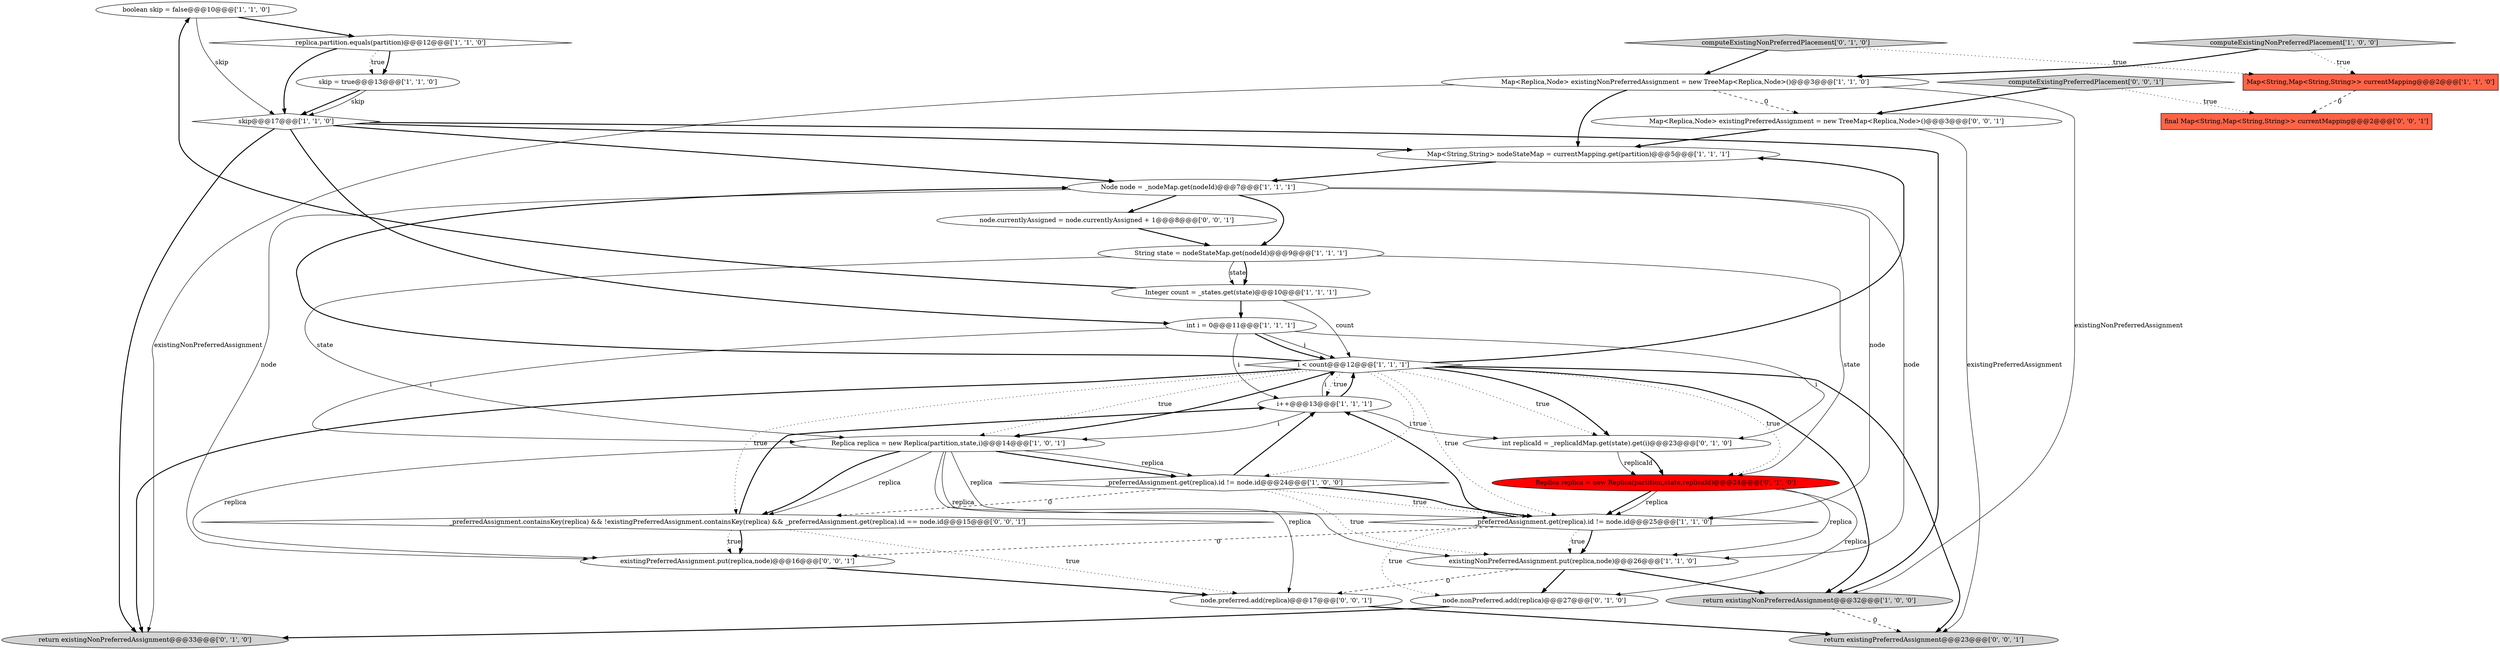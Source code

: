 digraph {
2 [style = filled, label = "boolean skip = false@@@10@@@['1', '1', '0']", fillcolor = white, shape = ellipse image = "AAA0AAABBB1BBB"];
15 [style = filled, label = "i++@@@13@@@['1', '1', '1']", fillcolor = white, shape = ellipse image = "AAA0AAABBB1BBB"];
20 [style = filled, label = "int replicaId = _replicaIdMap.get(state).get(i)@@@23@@@['0', '1', '0']", fillcolor = white, shape = ellipse image = "AAA0AAABBB2BBB"];
27 [style = filled, label = "_preferredAssignment.containsKey(replica) && !existingPreferredAssignment.containsKey(replica) && _preferredAssignment.get(replica).id == node.id@@@15@@@['0', '0', '1']", fillcolor = white, shape = diamond image = "AAA0AAABBB3BBB"];
3 [style = filled, label = "_preferredAssignment.get(replica).id != node.id@@@24@@@['1', '0', '0']", fillcolor = white, shape = diamond image = "AAA0AAABBB1BBB"];
7 [style = filled, label = "Integer count = _states.get(state)@@@10@@@['1', '1', '1']", fillcolor = white, shape = ellipse image = "AAA0AAABBB1BBB"];
25 [style = filled, label = "node.preferred.add(replica)@@@17@@@['0', '0', '1']", fillcolor = white, shape = ellipse image = "AAA0AAABBB3BBB"];
12 [style = filled, label = "Map<String,Map<String,String>> currentMapping@@@2@@@['1', '1', '0']", fillcolor = tomato, shape = box image = "AAA0AAABBB1BBB"];
1 [style = filled, label = "Map<String,String> nodeStateMap = currentMapping.get(partition)@@@5@@@['1', '1', '1']", fillcolor = white, shape = ellipse image = "AAA0AAABBB1BBB"];
9 [style = filled, label = "skip@@@17@@@['1', '1', '0']", fillcolor = white, shape = diamond image = "AAA0AAABBB1BBB"];
26 [style = filled, label = "return existingPreferredAssignment@@@23@@@['0', '0', '1']", fillcolor = lightgray, shape = ellipse image = "AAA0AAABBB3BBB"];
18 [style = filled, label = "replica.partition.equals(partition)@@@12@@@['1', '1', '0']", fillcolor = white, shape = diamond image = "AAA0AAABBB1BBB"];
19 [style = filled, label = "node.nonPreferred.add(replica)@@@27@@@['0', '1', '0']", fillcolor = white, shape = ellipse image = "AAA0AAABBB2BBB"];
0 [style = filled, label = "int i = 0@@@11@@@['1', '1', '1']", fillcolor = white, shape = ellipse image = "AAA0AAABBB1BBB"];
21 [style = filled, label = "Replica replica = new Replica(partition,state,replicaId)@@@24@@@['0', '1', '0']", fillcolor = red, shape = ellipse image = "AAA1AAABBB2BBB"];
31 [style = filled, label = "node.currentlyAssigned = node.currentlyAssigned + 1@@@8@@@['0', '0', '1']", fillcolor = white, shape = ellipse image = "AAA0AAABBB3BBB"];
4 [style = filled, label = "skip = true@@@13@@@['1', '1', '0']", fillcolor = white, shape = ellipse image = "AAA0AAABBB1BBB"];
29 [style = filled, label = "Map<Replica,Node> existingPreferredAssignment = new TreeMap<Replica,Node>()@@@3@@@['0', '0', '1']", fillcolor = white, shape = ellipse image = "AAA0AAABBB3BBB"];
10 [style = filled, label = "i < count@@@12@@@['1', '1', '1']", fillcolor = white, shape = diamond image = "AAA0AAABBB1BBB"];
28 [style = filled, label = "final Map<String,Map<String,String>> currentMapping@@@2@@@['0', '0', '1']", fillcolor = tomato, shape = box image = "AAA0AAABBB3BBB"];
13 [style = filled, label = "String state = nodeStateMap.get(nodeId)@@@9@@@['1', '1', '1']", fillcolor = white, shape = ellipse image = "AAA0AAABBB1BBB"];
11 [style = filled, label = "computeExistingNonPreferredPlacement['1', '0', '0']", fillcolor = lightgray, shape = diamond image = "AAA0AAABBB1BBB"];
22 [style = filled, label = "computeExistingNonPreferredPlacement['0', '1', '0']", fillcolor = lightgray, shape = diamond image = "AAA0AAABBB2BBB"];
24 [style = filled, label = "existingPreferredAssignment.put(replica,node)@@@16@@@['0', '0', '1']", fillcolor = white, shape = ellipse image = "AAA0AAABBB3BBB"];
17 [style = filled, label = "Map<Replica,Node> existingNonPreferredAssignment = new TreeMap<Replica,Node>()@@@3@@@['1', '1', '0']", fillcolor = white, shape = ellipse image = "AAA0AAABBB1BBB"];
23 [style = filled, label = "return existingNonPreferredAssignment@@@33@@@['0', '1', '0']", fillcolor = lightgray, shape = ellipse image = "AAA0AAABBB2BBB"];
8 [style = filled, label = "existingNonPreferredAssignment.put(replica,node)@@@26@@@['1', '1', '0']", fillcolor = white, shape = ellipse image = "AAA0AAABBB1BBB"];
6 [style = filled, label = "return existingNonPreferredAssignment@@@32@@@['1', '0', '0']", fillcolor = lightgray, shape = ellipse image = "AAA0AAABBB1BBB"];
16 [style = filled, label = "Replica replica = new Replica(partition,state,i)@@@14@@@['1', '0', '1']", fillcolor = white, shape = ellipse image = "AAA0AAABBB1BBB"];
14 [style = filled, label = "_preferredAssignment.get(replica).id != node.id@@@25@@@['1', '1', '0']", fillcolor = white, shape = diamond image = "AAA0AAABBB1BBB"];
30 [style = filled, label = "computeExistingPreferredPlacement['0', '0', '1']", fillcolor = lightgray, shape = diamond image = "AAA0AAABBB3BBB"];
5 [style = filled, label = "Node node = _nodeMap.get(nodeId)@@@7@@@['1', '1', '1']", fillcolor = white, shape = ellipse image = "AAA0AAABBB1BBB"];
1->5 [style = bold, label=""];
14->24 [style = dashed, label="0"];
15->10 [style = bold, label=""];
14->19 [style = dotted, label="true"];
11->12 [style = dotted, label="true"];
10->3 [style = dotted, label="true"];
8->6 [style = bold, label=""];
30->29 [style = bold, label=""];
27->15 [style = bold, label=""];
9->6 [style = bold, label=""];
17->6 [style = solid, label="existingNonPreferredAssignment"];
13->16 [style = solid, label="state"];
21->8 [style = solid, label="replica"];
10->20 [style = dotted, label="true"];
6->26 [style = dashed, label="0"];
15->16 [style = solid, label="i"];
9->5 [style = bold, label=""];
8->25 [style = dashed, label="0"];
16->3 [style = solid, label="replica"];
29->1 [style = bold, label=""];
10->16 [style = dotted, label="true"];
15->10 [style = solid, label="i"];
16->3 [style = bold, label=""];
7->10 [style = solid, label="count"];
16->25 [style = solid, label="replica"];
27->25 [style = dotted, label="true"];
5->24 [style = solid, label="node"];
16->24 [style = solid, label="replica"];
2->18 [style = bold, label=""];
7->0 [style = bold, label=""];
10->26 [style = bold, label=""];
27->24 [style = dotted, label="true"];
29->26 [style = solid, label="existingPreferredAssignment"];
13->7 [style = solid, label="state"];
0->15 [style = solid, label="i"];
18->4 [style = bold, label=""];
7->2 [style = bold, label=""];
25->26 [style = bold, label=""];
18->9 [style = bold, label=""];
22->17 [style = bold, label=""];
11->17 [style = bold, label=""];
16->8 [style = solid, label="replica"];
14->15 [style = bold, label=""];
14->8 [style = bold, label=""];
9->1 [style = bold, label=""];
30->28 [style = dotted, label="true"];
10->1 [style = bold, label=""];
4->9 [style = bold, label=""];
5->14 [style = solid, label="node"];
17->1 [style = bold, label=""];
16->27 [style = bold, label=""];
16->27 [style = solid, label="replica"];
31->13 [style = bold, label=""];
3->27 [style = dashed, label="0"];
0->20 [style = solid, label="i"];
13->21 [style = solid, label="state"];
4->9 [style = solid, label="skip"];
10->6 [style = bold, label=""];
5->8 [style = solid, label="node"];
3->14 [style = dotted, label="true"];
0->10 [style = solid, label="i"];
10->5 [style = bold, label=""];
10->16 [style = bold, label=""];
0->16 [style = solid, label="i"];
10->23 [style = bold, label=""];
24->25 [style = bold, label=""];
5->13 [style = bold, label=""];
20->21 [style = solid, label="replicaId"];
16->14 [style = solid, label="replica"];
14->8 [style = dotted, label="true"];
27->24 [style = bold, label=""];
15->20 [style = solid, label="i"];
21->19 [style = solid, label="replica"];
21->14 [style = bold, label=""];
10->20 [style = bold, label=""];
9->0 [style = bold, label=""];
8->19 [style = bold, label=""];
21->14 [style = solid, label="replica"];
3->14 [style = bold, label=""];
17->23 [style = solid, label="existingNonPreferredAssignment"];
3->15 [style = bold, label=""];
17->29 [style = dashed, label="0"];
22->12 [style = dotted, label="true"];
10->14 [style = dotted, label="true"];
20->21 [style = bold, label=""];
10->15 [style = dotted, label="true"];
9->23 [style = bold, label=""];
0->10 [style = bold, label=""];
5->31 [style = bold, label=""];
13->7 [style = bold, label=""];
12->28 [style = dashed, label="0"];
19->23 [style = bold, label=""];
2->9 [style = solid, label="skip"];
10->27 [style = dotted, label="true"];
18->4 [style = dotted, label="true"];
3->8 [style = dotted, label="true"];
10->21 [style = dotted, label="true"];
}
